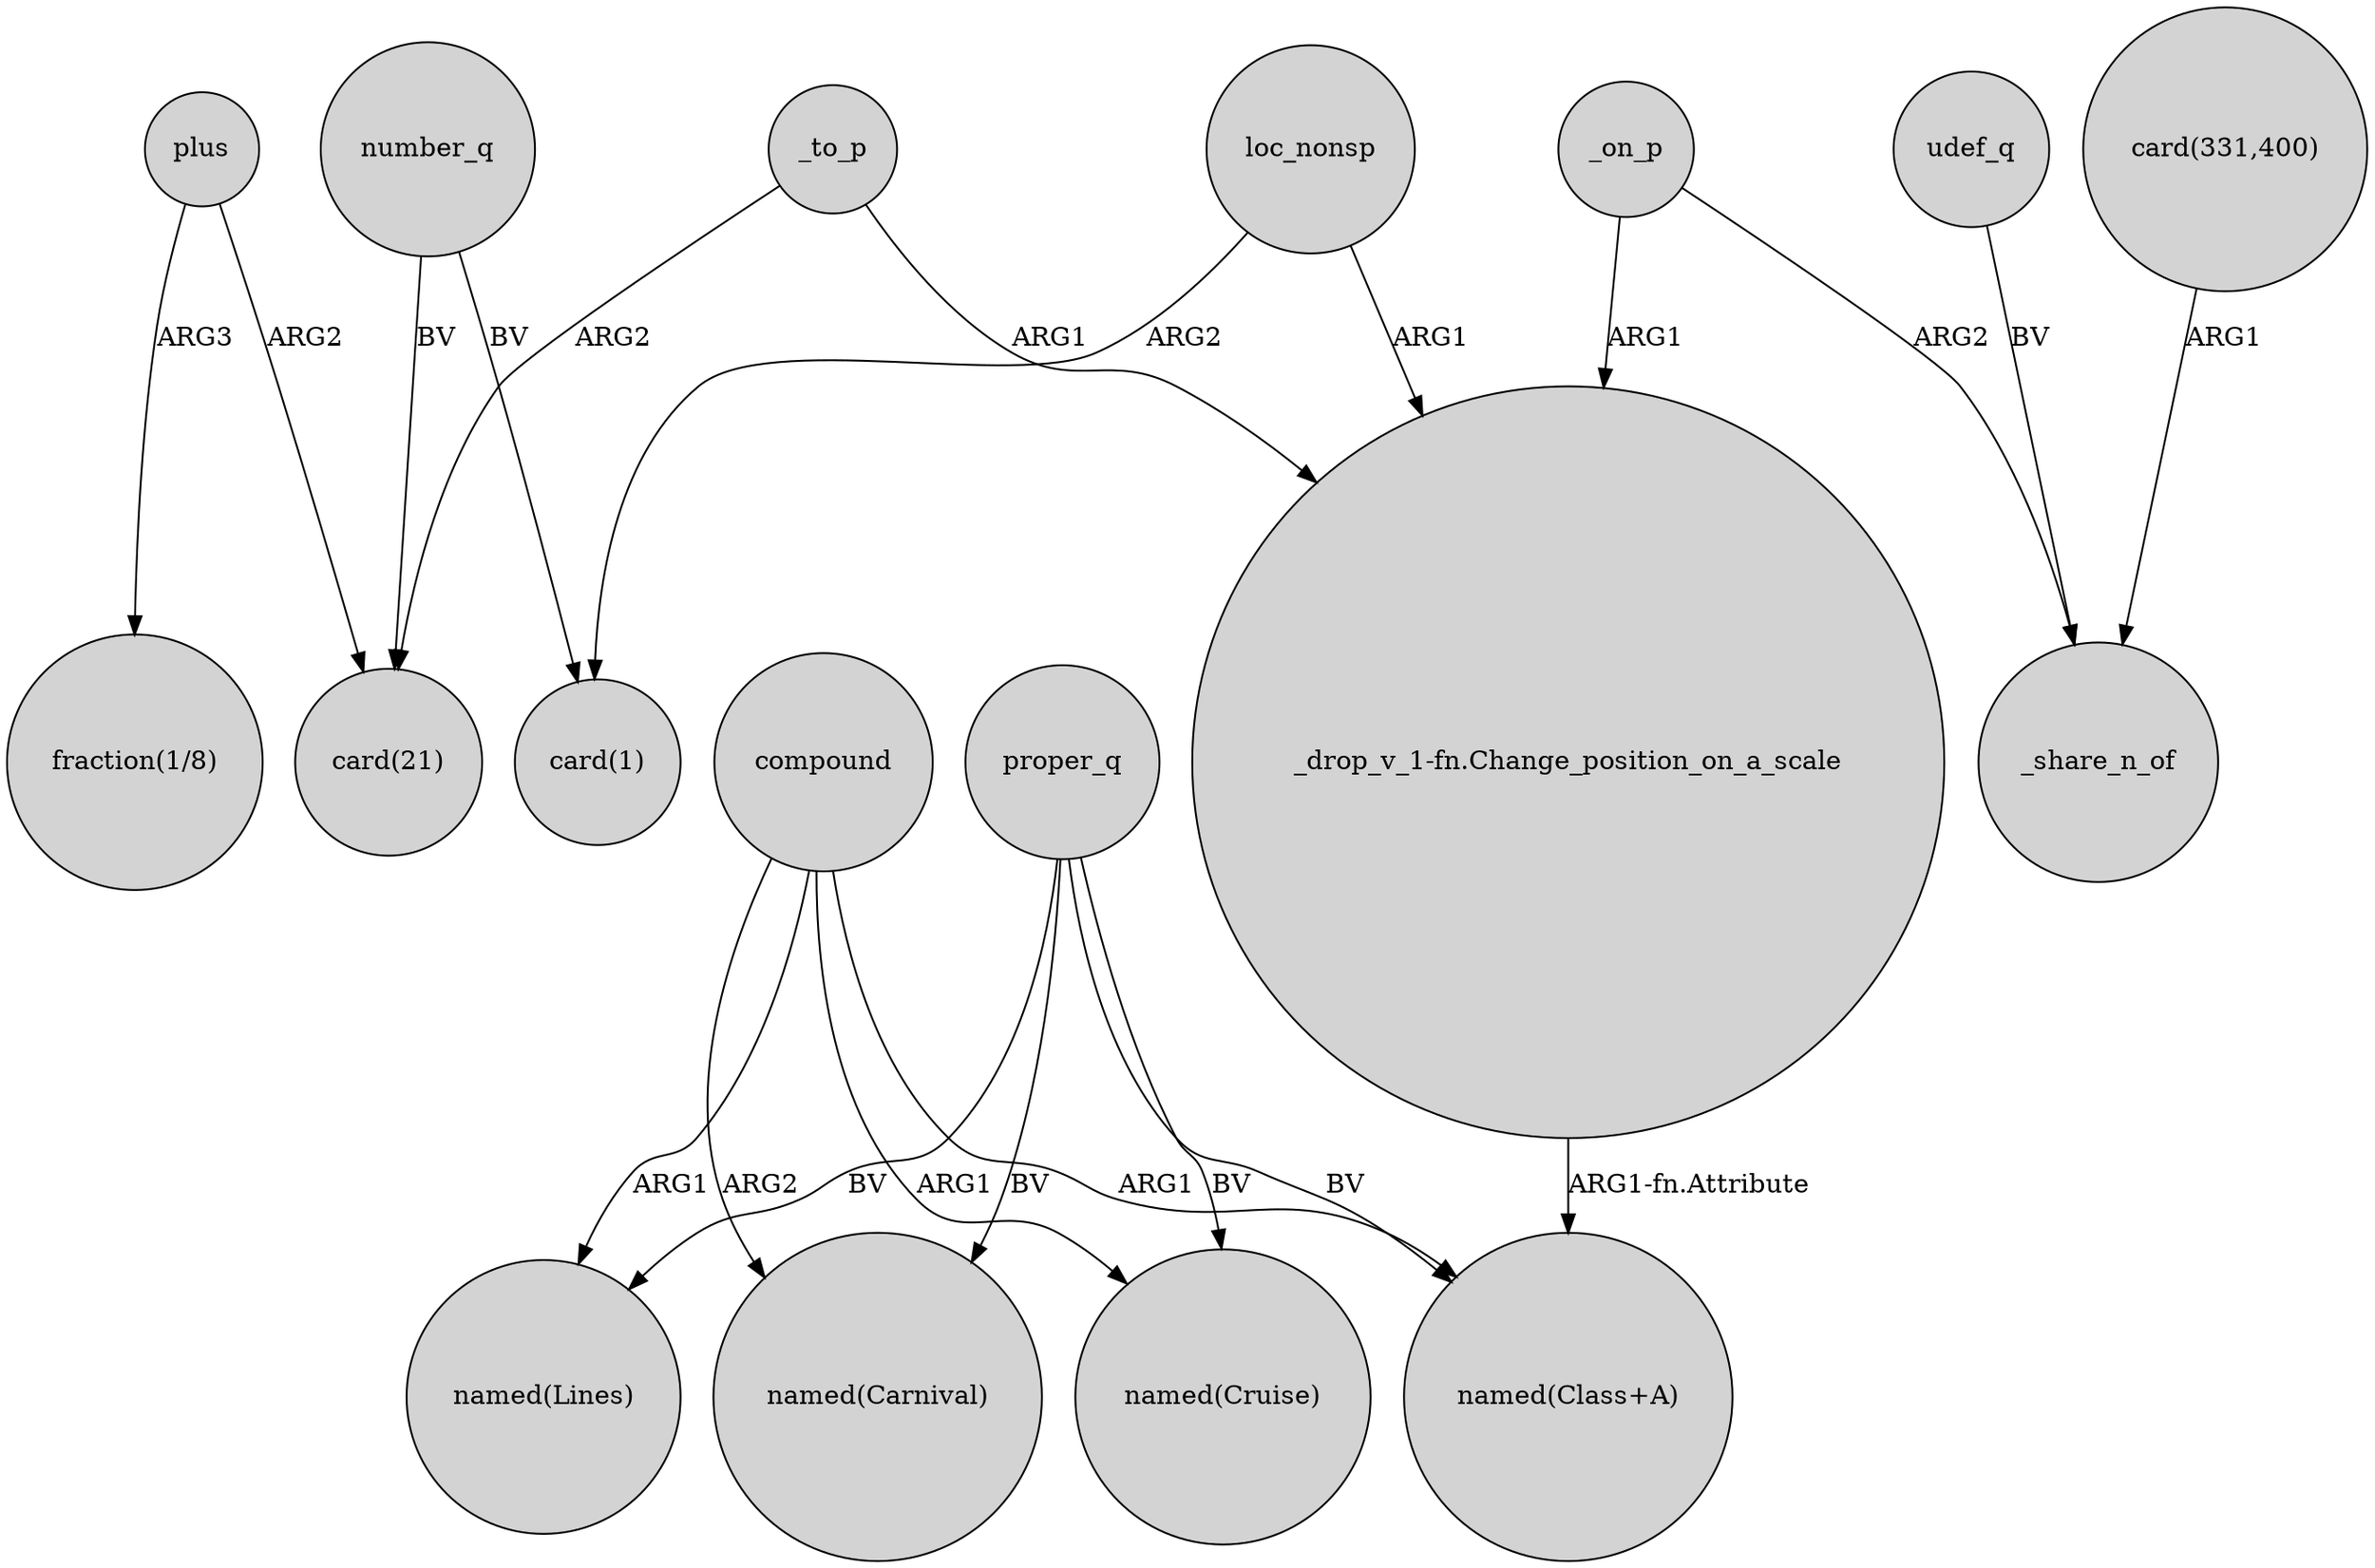 digraph {
	node [shape=circle style=filled]
	plus -> "card(21)" [label=ARG2]
	number_q -> "card(1)" [label=BV]
	loc_nonsp -> "_drop_v_1-fn.Change_position_on_a_scale" [label=ARG1]
	plus -> "fraction(1/8)" [label=ARG3]
	compound -> "named(Carnival)" [label=ARG2]
	"_drop_v_1-fn.Change_position_on_a_scale" -> "named(Class+A)" [label="ARG1-fn.Attribute"]
	loc_nonsp -> "card(1)" [label=ARG2]
	proper_q -> "named(Lines)" [label=BV]
	_to_p -> "card(21)" [label=ARG2]
	compound -> "named(Cruise)" [label=ARG1]
	_to_p -> "_drop_v_1-fn.Change_position_on_a_scale" [label=ARG1]
	udef_q -> _share_n_of [label=BV]
	proper_q -> "named(Carnival)" [label=BV]
	_on_p -> "_drop_v_1-fn.Change_position_on_a_scale" [label=ARG1]
	proper_q -> "named(Class+A)" [label=BV]
	"card(331,400)" -> _share_n_of [label=ARG1]
	proper_q -> "named(Cruise)" [label=BV]
	compound -> "named(Lines)" [label=ARG1]
	number_q -> "card(21)" [label=BV]
	_on_p -> _share_n_of [label=ARG2]
	compound -> "named(Class+A)" [label=ARG1]
}
